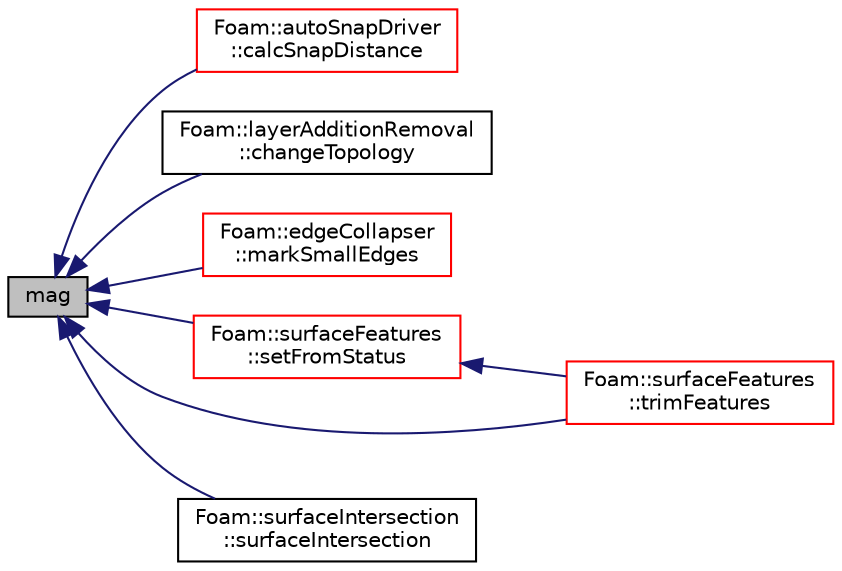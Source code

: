 digraph "mag"
{
  bgcolor="transparent";
  edge [fontname="Helvetica",fontsize="10",labelfontname="Helvetica",labelfontsize="10"];
  node [fontname="Helvetica",fontsize="10",shape=record];
  rankdir="LR";
  Node1 [label="mag",height=0.2,width=0.4,color="black", fillcolor="grey75", style="filled", fontcolor="black"];
  Node1 -> Node2 [dir="back",color="midnightblue",fontsize="10",style="solid",fontname="Helvetica"];
  Node2 [label="Foam::autoSnapDriver\l::calcSnapDistance",height=0.2,width=0.4,color="red",URL="$a00089.html#afd4d0bc8076355e778a983cde07f58af",tooltip="Calculate edge length per patch point. "];
  Node1 -> Node3 [dir="back",color="midnightblue",fontsize="10",style="solid",fontname="Helvetica"];
  Node3 [label="Foam::layerAdditionRemoval\l::changeTopology",height=0.2,width=0.4,color="black",URL="$a01277.html#a068d5efab18f428fe0fd6c1e962420a2",tooltip="Check for topology change. "];
  Node1 -> Node4 [dir="back",color="midnightblue",fontsize="10",style="solid",fontname="Helvetica"];
  Node4 [label="Foam::edgeCollapser\l::markSmallEdges",height=0.2,width=0.4,color="red",URL="$a00614.html#a085b30c3d0bbfc36a07a88a49f1aca6d",tooltip="Mark (in collapseEdge) any edges to collapse. "];
  Node1 -> Node5 [dir="back",color="midnightblue",fontsize="10",style="solid",fontname="Helvetica"];
  Node5 [label="Foam::surfaceFeatures\l::setFromStatus",height=0.2,width=0.4,color="red",URL="$a02484.html#a3ec4130a2f02e6be2ba97774910eb125",tooltip="Set from status per edge. "];
  Node5 -> Node6 [dir="back",color="midnightblue",fontsize="10",style="solid",fontname="Helvetica"];
  Node6 [label="Foam::surfaceFeatures\l::trimFeatures",height=0.2,width=0.4,color="red",URL="$a02484.html#af640d0750bcc401bc012c69e60b809a8",tooltip="Delete small sets of edges. Edges are stringed up and any. "];
  Node1 -> Node7 [dir="back",color="midnightblue",fontsize="10",style="solid",fontname="Helvetica"];
  Node7 [label="Foam::surfaceIntersection\l::surfaceIntersection",height=0.2,width=0.4,color="black",URL="$a02491.html#a0227f78e50cd258d5b10a3f1214bea8f",tooltip="Special: intersect surface with itself. Used to check for. "];
  Node1 -> Node6 [dir="back",color="midnightblue",fontsize="10",style="solid",fontname="Helvetica"];
}
